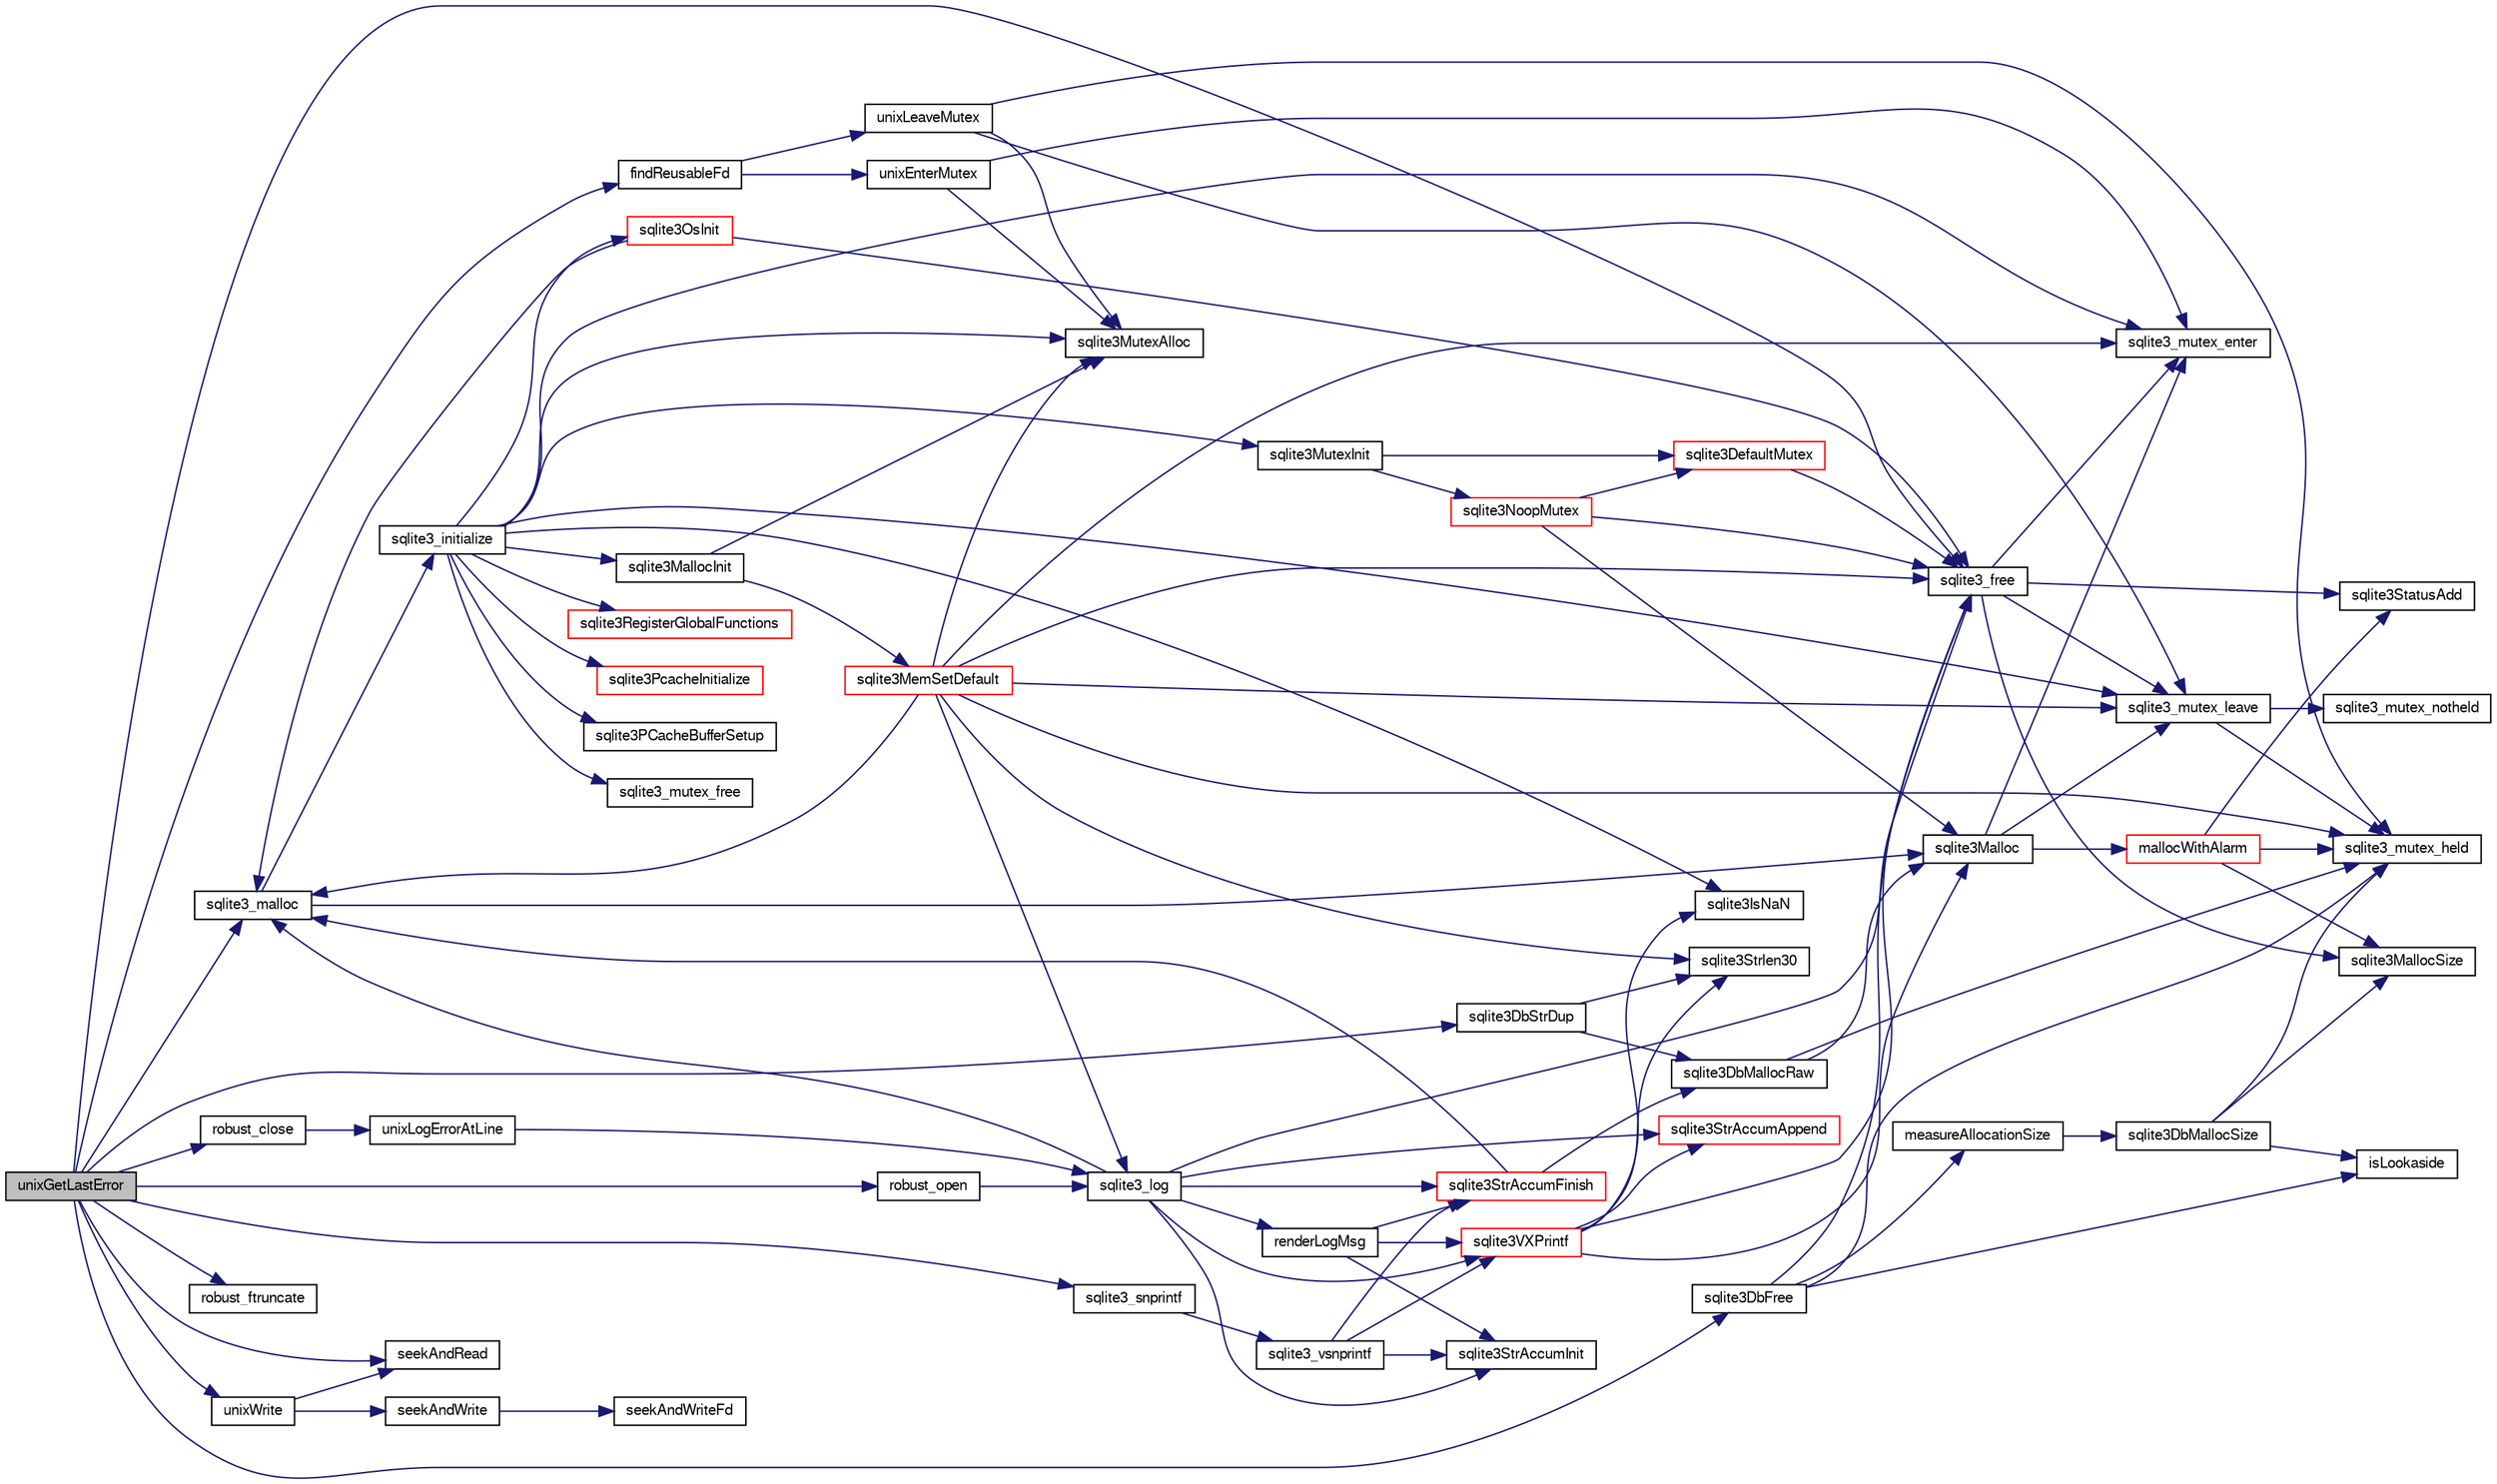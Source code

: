 digraph "unixGetLastError"
{
  edge [fontname="FreeSans",fontsize="10",labelfontname="FreeSans",labelfontsize="10"];
  node [fontname="FreeSans",fontsize="10",shape=record];
  rankdir="LR";
  Node846871 [label="unixGetLastError",height=0.2,width=0.4,color="black", fillcolor="grey75", style="filled", fontcolor="black"];
  Node846871 -> Node846872 [color="midnightblue",fontsize="10",style="solid",fontname="FreeSans"];
  Node846872 [label="findReusableFd",height=0.2,width=0.4,color="black", fillcolor="white", style="filled",URL="$sqlite3_8c.html#ab0ecaa459e88856a9cceb9786019ed8d"];
  Node846872 -> Node846873 [color="midnightblue",fontsize="10",style="solid",fontname="FreeSans"];
  Node846873 [label="unixEnterMutex",height=0.2,width=0.4,color="black", fillcolor="white", style="filled",URL="$sqlite3_8c.html#acd88d7bdc7f79108edc83ac379d3181f"];
  Node846873 -> Node846874 [color="midnightblue",fontsize="10",style="solid",fontname="FreeSans"];
  Node846874 [label="sqlite3_mutex_enter",height=0.2,width=0.4,color="black", fillcolor="white", style="filled",URL="$sqlite3_8c.html#a1c12cde690bd89f104de5cbad12a6bf5"];
  Node846873 -> Node846875 [color="midnightblue",fontsize="10",style="solid",fontname="FreeSans"];
  Node846875 [label="sqlite3MutexAlloc",height=0.2,width=0.4,color="black", fillcolor="white", style="filled",URL="$sqlite3_8c.html#a0e3f432ee581f6876b590e7ad7e84e19"];
  Node846872 -> Node846876 [color="midnightblue",fontsize="10",style="solid",fontname="FreeSans"];
  Node846876 [label="unixLeaveMutex",height=0.2,width=0.4,color="black", fillcolor="white", style="filled",URL="$sqlite3_8c.html#acd189e7befeaa8d370808bcb6c22f339"];
  Node846876 -> Node846877 [color="midnightblue",fontsize="10",style="solid",fontname="FreeSans"];
  Node846877 [label="sqlite3_mutex_leave",height=0.2,width=0.4,color="black", fillcolor="white", style="filled",URL="$sqlite3_8c.html#a5838d235601dbd3c1fa993555c6bcc93"];
  Node846877 -> Node846878 [color="midnightblue",fontsize="10",style="solid",fontname="FreeSans"];
  Node846878 [label="sqlite3_mutex_held",height=0.2,width=0.4,color="black", fillcolor="white", style="filled",URL="$sqlite3_8c.html#acf77da68932b6bc163c5e68547ecc3e7"];
  Node846877 -> Node846879 [color="midnightblue",fontsize="10",style="solid",fontname="FreeSans"];
  Node846879 [label="sqlite3_mutex_notheld",height=0.2,width=0.4,color="black", fillcolor="white", style="filled",URL="$sqlite3_8c.html#a83967c837c1c000d3b5adcfaa688f5dc"];
  Node846876 -> Node846875 [color="midnightblue",fontsize="10",style="solid",fontname="FreeSans"];
  Node846876 -> Node846878 [color="midnightblue",fontsize="10",style="solid",fontname="FreeSans"];
  Node846871 -> Node846880 [color="midnightblue",fontsize="10",style="solid",fontname="FreeSans"];
  Node846880 [label="sqlite3_malloc",height=0.2,width=0.4,color="black", fillcolor="white", style="filled",URL="$sqlite3_8c.html#ac79dba55fc32b6a840cf5a9769bce7cd"];
  Node846880 -> Node846881 [color="midnightblue",fontsize="10",style="solid",fontname="FreeSans"];
  Node846881 [label="sqlite3_initialize",height=0.2,width=0.4,color="black", fillcolor="white", style="filled",URL="$sqlite3_8c.html#ab0c0ee2d5d4cf8b28e9572296a8861df"];
  Node846881 -> Node846882 [color="midnightblue",fontsize="10",style="solid",fontname="FreeSans"];
  Node846882 [label="sqlite3MutexInit",height=0.2,width=0.4,color="black", fillcolor="white", style="filled",URL="$sqlite3_8c.html#a7906afcdd1cdb3d0007eb932398a1158"];
  Node846882 -> Node846883 [color="midnightblue",fontsize="10",style="solid",fontname="FreeSans"];
  Node846883 [label="sqlite3DefaultMutex",height=0.2,width=0.4,color="red", fillcolor="white", style="filled",URL="$sqlite3_8c.html#ac895a71e325f9b2f9b862f737c17aca8"];
  Node846883 -> Node846896 [color="midnightblue",fontsize="10",style="solid",fontname="FreeSans"];
  Node846896 [label="sqlite3_free",height=0.2,width=0.4,color="black", fillcolor="white", style="filled",URL="$sqlite3_8c.html#a6552349e36a8a691af5487999ab09519"];
  Node846896 -> Node846874 [color="midnightblue",fontsize="10",style="solid",fontname="FreeSans"];
  Node846896 -> Node846894 [color="midnightblue",fontsize="10",style="solid",fontname="FreeSans"];
  Node846894 [label="sqlite3StatusAdd",height=0.2,width=0.4,color="black", fillcolor="white", style="filled",URL="$sqlite3_8c.html#afa029f93586aeab4cc85360905dae9cd"];
  Node846896 -> Node846893 [color="midnightblue",fontsize="10",style="solid",fontname="FreeSans"];
  Node846893 [label="sqlite3MallocSize",height=0.2,width=0.4,color="black", fillcolor="white", style="filled",URL="$sqlite3_8c.html#acf5d2a5f35270bafb050bd2def576955"];
  Node846896 -> Node846877 [color="midnightblue",fontsize="10",style="solid",fontname="FreeSans"];
  Node846882 -> Node846900 [color="midnightblue",fontsize="10",style="solid",fontname="FreeSans"];
  Node846900 [label="sqlite3NoopMutex",height=0.2,width=0.4,color="red", fillcolor="white", style="filled",URL="$sqlite3_8c.html#a09742cde9ef371d94f8201d2cdb543e4"];
  Node846900 -> Node846888 [color="midnightblue",fontsize="10",style="solid",fontname="FreeSans"];
  Node846888 [label="sqlite3Malloc",height=0.2,width=0.4,color="black", fillcolor="white", style="filled",URL="$sqlite3_8c.html#a361a2eaa846b1885f123abe46f5d8b2b"];
  Node846888 -> Node846874 [color="midnightblue",fontsize="10",style="solid",fontname="FreeSans"];
  Node846888 -> Node846889 [color="midnightblue",fontsize="10",style="solid",fontname="FreeSans"];
  Node846889 [label="mallocWithAlarm",height=0.2,width=0.4,color="red", fillcolor="white", style="filled",URL="$sqlite3_8c.html#ab070d5cf8e48ec8a6a43cf025d48598b"];
  Node846889 -> Node846878 [color="midnightblue",fontsize="10",style="solid",fontname="FreeSans"];
  Node846889 -> Node846893 [color="midnightblue",fontsize="10",style="solid",fontname="FreeSans"];
  Node846889 -> Node846894 [color="midnightblue",fontsize="10",style="solid",fontname="FreeSans"];
  Node846888 -> Node846877 [color="midnightblue",fontsize="10",style="solid",fontname="FreeSans"];
  Node846900 -> Node846896 [color="midnightblue",fontsize="10",style="solid",fontname="FreeSans"];
  Node846900 -> Node846883 [color="midnightblue",fontsize="10",style="solid",fontname="FreeSans"];
  Node846881 -> Node846875 [color="midnightblue",fontsize="10",style="solid",fontname="FreeSans"];
  Node846881 -> Node846874 [color="midnightblue",fontsize="10",style="solid",fontname="FreeSans"];
  Node846881 -> Node846908 [color="midnightblue",fontsize="10",style="solid",fontname="FreeSans"];
  Node846908 [label="sqlite3MallocInit",height=0.2,width=0.4,color="black", fillcolor="white", style="filled",URL="$sqlite3_8c.html#a9e06f9e7cad0d83ce80ab493c9533552"];
  Node846908 -> Node846909 [color="midnightblue",fontsize="10",style="solid",fontname="FreeSans"];
  Node846909 [label="sqlite3MemSetDefault",height=0.2,width=0.4,color="red", fillcolor="white", style="filled",URL="$sqlite3_8c.html#a162fbfd727e92c5f8f72625b5ff62549"];
  Node846909 -> Node846875 [color="midnightblue",fontsize="10",style="solid",fontname="FreeSans"];
  Node846909 -> Node846874 [color="midnightblue",fontsize="10",style="solid",fontname="FreeSans"];
  Node846909 -> Node846877 [color="midnightblue",fontsize="10",style="solid",fontname="FreeSans"];
  Node846909 -> Node846940 [color="midnightblue",fontsize="10",style="solid",fontname="FreeSans"];
  Node846940 [label="sqlite3Strlen30",height=0.2,width=0.4,color="black", fillcolor="white", style="filled",URL="$sqlite3_8c.html#a3dcd80ba41f1a308193dee74857b62a7"];
  Node846909 -> Node846878 [color="midnightblue",fontsize="10",style="solid",fontname="FreeSans"];
  Node846909 -> Node846880 [color="midnightblue",fontsize="10",style="solid",fontname="FreeSans"];
  Node846909 -> Node846896 [color="midnightblue",fontsize="10",style="solid",fontname="FreeSans"];
  Node846909 -> Node846911 [color="midnightblue",fontsize="10",style="solid",fontname="FreeSans"];
  Node846911 [label="sqlite3_log",height=0.2,width=0.4,color="black", fillcolor="white", style="filled",URL="$sqlite3_8c.html#a298c9699bf9c143662c6b1fec4b2dc3b"];
  Node846911 -> Node846912 [color="midnightblue",fontsize="10",style="solid",fontname="FreeSans"];
  Node846912 [label="renderLogMsg",height=0.2,width=0.4,color="black", fillcolor="white", style="filled",URL="$sqlite3_8c.html#a7a02b43ce0a27bb52085c7f446d115af"];
  Node846912 -> Node846913 [color="midnightblue",fontsize="10",style="solid",fontname="FreeSans"];
  Node846913 [label="sqlite3StrAccumInit",height=0.2,width=0.4,color="black", fillcolor="white", style="filled",URL="$sqlite3_8c.html#aabf95e113b9d54d519cd15a56215f560"];
  Node846912 -> Node846914 [color="midnightblue",fontsize="10",style="solid",fontname="FreeSans"];
  Node846914 [label="sqlite3VXPrintf",height=0.2,width=0.4,color="red", fillcolor="white", style="filled",URL="$sqlite3_8c.html#a63c25806c9bd4a2b76f9a0eb232c6bde"];
  Node846914 -> Node846915 [color="midnightblue",fontsize="10",style="solid",fontname="FreeSans"];
  Node846915 [label="sqlite3StrAccumAppend",height=0.2,width=0.4,color="red", fillcolor="white", style="filled",URL="$sqlite3_8c.html#a56664fa33def33c5a5245b623441d5e0"];
  Node846914 -> Node846888 [color="midnightblue",fontsize="10",style="solid",fontname="FreeSans"];
  Node846914 -> Node846939 [color="midnightblue",fontsize="10",style="solid",fontname="FreeSans"];
  Node846939 [label="sqlite3IsNaN",height=0.2,width=0.4,color="black", fillcolor="white", style="filled",URL="$sqlite3_8c.html#aed4d78203877c3486765ccbc7feebb50"];
  Node846914 -> Node846940 [color="midnightblue",fontsize="10",style="solid",fontname="FreeSans"];
  Node846914 -> Node846896 [color="midnightblue",fontsize="10",style="solid",fontname="FreeSans"];
  Node846912 -> Node846964 [color="midnightblue",fontsize="10",style="solid",fontname="FreeSans"];
  Node846964 [label="sqlite3StrAccumFinish",height=0.2,width=0.4,color="red", fillcolor="white", style="filled",URL="$sqlite3_8c.html#adb7f26b10ac1b847db6f000ef4c2e2ba"];
  Node846964 -> Node846925 [color="midnightblue",fontsize="10",style="solid",fontname="FreeSans"];
  Node846925 [label="sqlite3DbMallocRaw",height=0.2,width=0.4,color="black", fillcolor="white", style="filled",URL="$sqlite3_8c.html#abbe8be0cf7175e11ddc3e2218fad924e"];
  Node846925 -> Node846878 [color="midnightblue",fontsize="10",style="solid",fontname="FreeSans"];
  Node846925 -> Node846888 [color="midnightblue",fontsize="10",style="solid",fontname="FreeSans"];
  Node846964 -> Node846880 [color="midnightblue",fontsize="10",style="solid",fontname="FreeSans"];
  Node846911 -> Node846913 [color="midnightblue",fontsize="10",style="solid",fontname="FreeSans"];
  Node846911 -> Node846914 [color="midnightblue",fontsize="10",style="solid",fontname="FreeSans"];
  Node846911 -> Node846964 [color="midnightblue",fontsize="10",style="solid",fontname="FreeSans"];
  Node846911 -> Node846880 [color="midnightblue",fontsize="10",style="solid",fontname="FreeSans"];
  Node846911 -> Node846896 [color="midnightblue",fontsize="10",style="solid",fontname="FreeSans"];
  Node846911 -> Node846915 [color="midnightblue",fontsize="10",style="solid",fontname="FreeSans"];
  Node846908 -> Node846875 [color="midnightblue",fontsize="10",style="solid",fontname="FreeSans"];
  Node846881 -> Node846877 [color="midnightblue",fontsize="10",style="solid",fontname="FreeSans"];
  Node846881 -> Node847002 [color="midnightblue",fontsize="10",style="solid",fontname="FreeSans"];
  Node847002 [label="sqlite3RegisterGlobalFunctions",height=0.2,width=0.4,color="red", fillcolor="white", style="filled",URL="$sqlite3_8c.html#a9f75bd111010f29e1b8d74344473c4ec"];
  Node846881 -> Node847150 [color="midnightblue",fontsize="10",style="solid",fontname="FreeSans"];
  Node847150 [label="sqlite3PcacheInitialize",height=0.2,width=0.4,color="red", fillcolor="white", style="filled",URL="$sqlite3_8c.html#a2902c61ddc88bea002c4d69fe4052b1f"];
  Node846881 -> Node847151 [color="midnightblue",fontsize="10",style="solid",fontname="FreeSans"];
  Node847151 [label="sqlite3OsInit",height=0.2,width=0.4,color="red", fillcolor="white", style="filled",URL="$sqlite3_8c.html#afeaa886fe1ca086a30fd278b1d069762"];
  Node847151 -> Node846880 [color="midnightblue",fontsize="10",style="solid",fontname="FreeSans"];
  Node847151 -> Node846896 [color="midnightblue",fontsize="10",style="solid",fontname="FreeSans"];
  Node846881 -> Node847155 [color="midnightblue",fontsize="10",style="solid",fontname="FreeSans"];
  Node847155 [label="sqlite3PCacheBufferSetup",height=0.2,width=0.4,color="black", fillcolor="white", style="filled",URL="$sqlite3_8c.html#ad18a1eebefdfbc4254f473f7b0101937"];
  Node846881 -> Node847156 [color="midnightblue",fontsize="10",style="solid",fontname="FreeSans"];
  Node847156 [label="sqlite3_mutex_free",height=0.2,width=0.4,color="black", fillcolor="white", style="filled",URL="$sqlite3_8c.html#a2db2e72e08f6873afa9c61b0ec726fec"];
  Node846881 -> Node846939 [color="midnightblue",fontsize="10",style="solid",fontname="FreeSans"];
  Node846880 -> Node846888 [color="midnightblue",fontsize="10",style="solid",fontname="FreeSans"];
  Node846871 -> Node847157 [color="midnightblue",fontsize="10",style="solid",fontname="FreeSans"];
  Node847157 [label="robust_open",height=0.2,width=0.4,color="black", fillcolor="white", style="filled",URL="$sqlite3_8c.html#a0eb989e531821c6a1deb85a3ba0021c0"];
  Node847157 -> Node846911 [color="midnightblue",fontsize="10",style="solid",fontname="FreeSans"];
  Node846871 -> Node847158 [color="midnightblue",fontsize="10",style="solid",fontname="FreeSans"];
  Node847158 [label="robust_close",height=0.2,width=0.4,color="black", fillcolor="white", style="filled",URL="$sqlite3_8c.html#abc25d22670649c241bee8c46921988ab"];
  Node847158 -> Node847159 [color="midnightblue",fontsize="10",style="solid",fontname="FreeSans"];
  Node847159 [label="unixLogErrorAtLine",height=0.2,width=0.4,color="black", fillcolor="white", style="filled",URL="$sqlite3_8c.html#a23b4a35445d08fc62ef2d5c3d56c1640"];
  Node847159 -> Node846911 [color="midnightblue",fontsize="10",style="solid",fontname="FreeSans"];
  Node846871 -> Node846896 [color="midnightblue",fontsize="10",style="solid",fontname="FreeSans"];
  Node846871 -> Node846962 [color="midnightblue",fontsize="10",style="solid",fontname="FreeSans"];
  Node846962 [label="sqlite3_snprintf",height=0.2,width=0.4,color="black", fillcolor="white", style="filled",URL="$sqlite3_8c.html#aa2695a752e971577f5784122f2013c40"];
  Node846962 -> Node846963 [color="midnightblue",fontsize="10",style="solid",fontname="FreeSans"];
  Node846963 [label="sqlite3_vsnprintf",height=0.2,width=0.4,color="black", fillcolor="white", style="filled",URL="$sqlite3_8c.html#a0862c03aea71d62847e452aa655add42"];
  Node846963 -> Node846913 [color="midnightblue",fontsize="10",style="solid",fontname="FreeSans"];
  Node846963 -> Node846914 [color="midnightblue",fontsize="10",style="solid",fontname="FreeSans"];
  Node846963 -> Node846964 [color="midnightblue",fontsize="10",style="solid",fontname="FreeSans"];
  Node846871 -> Node847160 [color="midnightblue",fontsize="10",style="solid",fontname="FreeSans"];
  Node847160 [label="seekAndRead",height=0.2,width=0.4,color="black", fillcolor="white", style="filled",URL="$sqlite3_8c.html#a12a82854284c159ec47d1e5bb38d63bf"];
  Node846871 -> Node847161 [color="midnightblue",fontsize="10",style="solid",fontname="FreeSans"];
  Node847161 [label="robust_ftruncate",height=0.2,width=0.4,color="black", fillcolor="white", style="filled",URL="$sqlite3_8c.html#a06b890498ad27dd838ec6f17f3dfa5c2"];
  Node846871 -> Node847162 [color="midnightblue",fontsize="10",style="solid",fontname="FreeSans"];
  Node847162 [label="unixWrite",height=0.2,width=0.4,color="black", fillcolor="white", style="filled",URL="$sqlite3_8c.html#a4385beabc5689db595bbe5a18b3c619a"];
  Node847162 -> Node847160 [color="midnightblue",fontsize="10",style="solid",fontname="FreeSans"];
  Node847162 -> Node847163 [color="midnightblue",fontsize="10",style="solid",fontname="FreeSans"];
  Node847163 [label="seekAndWrite",height=0.2,width=0.4,color="black", fillcolor="white", style="filled",URL="$sqlite3_8c.html#ad863c78df6608ad70a90ca625c97f772"];
  Node847163 -> Node847164 [color="midnightblue",fontsize="10",style="solid",fontname="FreeSans"];
  Node847164 [label="seekAndWriteFd",height=0.2,width=0.4,color="black", fillcolor="white", style="filled",URL="$sqlite3_8c.html#a895b2d10c731bd0795d183c55e703602"];
  Node846871 -> Node847165 [color="midnightblue",fontsize="10",style="solid",fontname="FreeSans"];
  Node847165 [label="sqlite3DbStrDup",height=0.2,width=0.4,color="black", fillcolor="white", style="filled",URL="$sqlite3_8c.html#a0ec4772ee6de7316ecd1e6cabb1beeef"];
  Node847165 -> Node846940 [color="midnightblue",fontsize="10",style="solid",fontname="FreeSans"];
  Node847165 -> Node846925 [color="midnightblue",fontsize="10",style="solid",fontname="FreeSans"];
  Node846871 -> Node846920 [color="midnightblue",fontsize="10",style="solid",fontname="FreeSans"];
  Node846920 [label="sqlite3DbFree",height=0.2,width=0.4,color="black", fillcolor="white", style="filled",URL="$sqlite3_8c.html#ac70ab821a6607b4a1b909582dc37a069"];
  Node846920 -> Node846878 [color="midnightblue",fontsize="10",style="solid",fontname="FreeSans"];
  Node846920 -> Node846921 [color="midnightblue",fontsize="10",style="solid",fontname="FreeSans"];
  Node846921 [label="measureAllocationSize",height=0.2,width=0.4,color="black", fillcolor="white", style="filled",URL="$sqlite3_8c.html#a45731e644a22fdb756e2b6337224217a"];
  Node846921 -> Node846922 [color="midnightblue",fontsize="10",style="solid",fontname="FreeSans"];
  Node846922 [label="sqlite3DbMallocSize",height=0.2,width=0.4,color="black", fillcolor="white", style="filled",URL="$sqlite3_8c.html#aa397e5a8a03495203a0767abf0a71f86"];
  Node846922 -> Node846893 [color="midnightblue",fontsize="10",style="solid",fontname="FreeSans"];
  Node846922 -> Node846878 [color="midnightblue",fontsize="10",style="solid",fontname="FreeSans"];
  Node846922 -> Node846923 [color="midnightblue",fontsize="10",style="solid",fontname="FreeSans"];
  Node846923 [label="isLookaside",height=0.2,width=0.4,color="black", fillcolor="white", style="filled",URL="$sqlite3_8c.html#a770fa05ff9717b75e16f4d968a77b897"];
  Node846920 -> Node846923 [color="midnightblue",fontsize="10",style="solid",fontname="FreeSans"];
  Node846920 -> Node846896 [color="midnightblue",fontsize="10",style="solid",fontname="FreeSans"];
}
